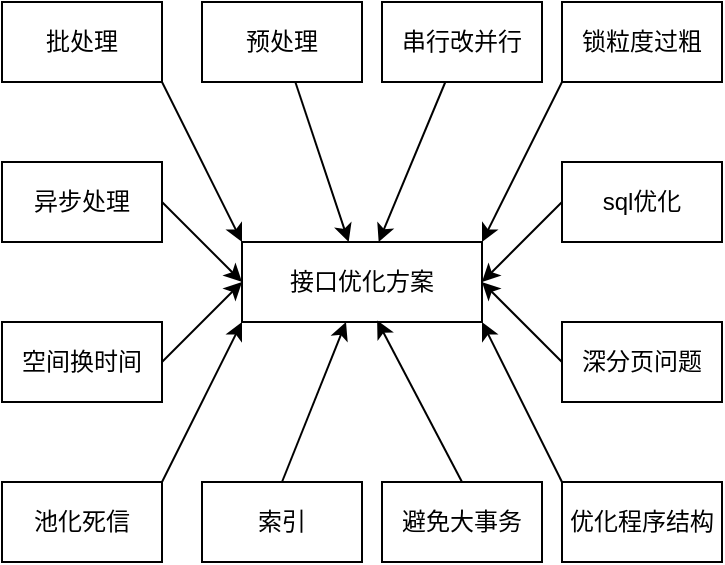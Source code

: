 <mxfile version="21.1.2" type="device">
  <diagram name="第 1 页" id="tl9_q8l0X8SyvnyOfBYp">
    <mxGraphModel dx="1036" dy="614" grid="1" gridSize="10" guides="1" tooltips="1" connect="1" arrows="1" fold="1" page="1" pageScale="1" pageWidth="583" pageHeight="827" math="0" shadow="0">
      <root>
        <mxCell id="0" />
        <mxCell id="1" parent="0" />
        <mxCell id="AXvb8WzQYOFzVX9tKs6P-1" value="接口优化方案" style="rounded=0;whiteSpace=wrap;html=1;" vertex="1" parent="1">
          <mxGeometry x="240" y="240" width="120" height="40" as="geometry" />
        </mxCell>
        <mxCell id="AXvb8WzQYOFzVX9tKs6P-21" style="rounded=0;orthogonalLoop=1;jettySize=auto;html=1;exitX=1;exitY=0.5;exitDx=0;exitDy=0;entryX=0;entryY=0.5;entryDx=0;entryDy=0;" edge="1" parent="1" source="AXvb8WzQYOFzVX9tKs6P-2" target="AXvb8WzQYOFzVX9tKs6P-1">
          <mxGeometry relative="1" as="geometry" />
        </mxCell>
        <mxCell id="AXvb8WzQYOFzVX9tKs6P-2" value="异步处理" style="rounded=0;whiteSpace=wrap;html=1;" vertex="1" parent="1">
          <mxGeometry x="120" y="200" width="80" height="40" as="geometry" />
        </mxCell>
        <mxCell id="AXvb8WzQYOFzVX9tKs6P-22" style="rounded=0;orthogonalLoop=1;jettySize=auto;html=1;exitX=1;exitY=0.5;exitDx=0;exitDy=0;" edge="1" parent="1" source="AXvb8WzQYOFzVX9tKs6P-4">
          <mxGeometry relative="1" as="geometry">
            <mxPoint x="240" y="260" as="targetPoint" />
          </mxGeometry>
        </mxCell>
        <mxCell id="AXvb8WzQYOFzVX9tKs6P-4" value="空间换时间" style="rounded=0;whiteSpace=wrap;html=1;" vertex="1" parent="1">
          <mxGeometry x="120" y="280" width="80" height="40" as="geometry" />
        </mxCell>
        <mxCell id="AXvb8WzQYOFzVX9tKs6P-23" style="rounded=0;orthogonalLoop=1;jettySize=auto;html=1;exitX=1;exitY=0;exitDx=0;exitDy=0;entryX=0;entryY=1;entryDx=0;entryDy=0;" edge="1" parent="1" source="AXvb8WzQYOFzVX9tKs6P-5" target="AXvb8WzQYOFzVX9tKs6P-1">
          <mxGeometry relative="1" as="geometry" />
        </mxCell>
        <mxCell id="AXvb8WzQYOFzVX9tKs6P-5" value="池化死信" style="rounded=0;whiteSpace=wrap;html=1;" vertex="1" parent="1">
          <mxGeometry x="120" y="360" width="80" height="40" as="geometry" />
        </mxCell>
        <mxCell id="AXvb8WzQYOFzVX9tKs6P-18" style="rounded=0;orthogonalLoop=1;jettySize=auto;html=1;exitX=0;exitY=1;exitDx=0;exitDy=0;entryX=1;entryY=0;entryDx=0;entryDy=0;" edge="1" parent="1" source="AXvb8WzQYOFzVX9tKs6P-6" target="AXvb8WzQYOFzVX9tKs6P-1">
          <mxGeometry relative="1" as="geometry" />
        </mxCell>
        <mxCell id="AXvb8WzQYOFzVX9tKs6P-6" value="锁粒度过粗" style="rounded=0;whiteSpace=wrap;html=1;" vertex="1" parent="1">
          <mxGeometry x="400" y="120" width="80" height="40" as="geometry" />
        </mxCell>
        <mxCell id="AXvb8WzQYOFzVX9tKs6P-15" style="rounded=0;orthogonalLoop=1;jettySize=auto;html=1;exitX=1;exitY=1;exitDx=0;exitDy=0;entryX=0;entryY=0;entryDx=0;entryDy=0;" edge="1" parent="1" source="AXvb8WzQYOFzVX9tKs6P-7" target="AXvb8WzQYOFzVX9tKs6P-1">
          <mxGeometry relative="1" as="geometry" />
        </mxCell>
        <mxCell id="AXvb8WzQYOFzVX9tKs6P-7" value="批处理" style="rounded=0;whiteSpace=wrap;html=1;" vertex="1" parent="1">
          <mxGeometry x="120" y="120" width="80" height="40" as="geometry" />
        </mxCell>
        <mxCell id="AXvb8WzQYOFzVX9tKs6P-19" style="rounded=0;orthogonalLoop=1;jettySize=auto;html=1;exitX=0;exitY=0.5;exitDx=0;exitDy=0;entryX=1;entryY=0.5;entryDx=0;entryDy=0;" edge="1" parent="1" source="AXvb8WzQYOFzVX9tKs6P-8" target="AXvb8WzQYOFzVX9tKs6P-1">
          <mxGeometry relative="1" as="geometry" />
        </mxCell>
        <mxCell id="AXvb8WzQYOFzVX9tKs6P-8" value="sql优化" style="rounded=0;whiteSpace=wrap;html=1;" vertex="1" parent="1">
          <mxGeometry x="400" y="200" width="80" height="40" as="geometry" />
        </mxCell>
        <mxCell id="AXvb8WzQYOFzVX9tKs6P-20" style="rounded=0;orthogonalLoop=1;jettySize=auto;html=1;exitX=0;exitY=0.5;exitDx=0;exitDy=0;" edge="1" parent="1" source="AXvb8WzQYOFzVX9tKs6P-9">
          <mxGeometry relative="1" as="geometry">
            <mxPoint x="360" y="260" as="targetPoint" />
          </mxGeometry>
        </mxCell>
        <mxCell id="AXvb8WzQYOFzVX9tKs6P-9" value="深分页问题" style="rounded=0;whiteSpace=wrap;html=1;" vertex="1" parent="1">
          <mxGeometry x="400" y="280" width="80" height="40" as="geometry" />
        </mxCell>
        <mxCell id="AXvb8WzQYOFzVX9tKs6P-26" style="rounded=0;orthogonalLoop=1;jettySize=auto;html=1;exitX=0;exitY=0;exitDx=0;exitDy=0;entryX=1;entryY=1;entryDx=0;entryDy=0;" edge="1" parent="1" source="AXvb8WzQYOFzVX9tKs6P-10" target="AXvb8WzQYOFzVX9tKs6P-1">
          <mxGeometry relative="1" as="geometry" />
        </mxCell>
        <mxCell id="AXvb8WzQYOFzVX9tKs6P-10" value="优化程序结构" style="rounded=0;whiteSpace=wrap;html=1;" vertex="1" parent="1">
          <mxGeometry x="400" y="360" width="80" height="40" as="geometry" />
        </mxCell>
        <mxCell id="AXvb8WzQYOFzVX9tKs6P-16" value="" style="rounded=0;orthogonalLoop=1;jettySize=auto;html=1;" edge="1" parent="1" source="AXvb8WzQYOFzVX9tKs6P-11" target="AXvb8WzQYOFzVX9tKs6P-1">
          <mxGeometry relative="1" as="geometry" />
        </mxCell>
        <mxCell id="AXvb8WzQYOFzVX9tKs6P-11" value="预处理" style="rounded=0;whiteSpace=wrap;html=1;" vertex="1" parent="1">
          <mxGeometry x="220" y="120" width="80" height="40" as="geometry" />
        </mxCell>
        <mxCell id="AXvb8WzQYOFzVX9tKs6P-17" value="" style="rounded=0;orthogonalLoop=1;jettySize=auto;html=1;" edge="1" parent="1" source="AXvb8WzQYOFzVX9tKs6P-12" target="AXvb8WzQYOFzVX9tKs6P-1">
          <mxGeometry relative="1" as="geometry" />
        </mxCell>
        <mxCell id="AXvb8WzQYOFzVX9tKs6P-12" value="串行改并行" style="rounded=0;whiteSpace=wrap;html=1;" vertex="1" parent="1">
          <mxGeometry x="310" y="120" width="80" height="40" as="geometry" />
        </mxCell>
        <mxCell id="AXvb8WzQYOFzVX9tKs6P-24" style="rounded=0;orthogonalLoop=1;jettySize=auto;html=1;exitX=0.5;exitY=0;exitDx=0;exitDy=0;" edge="1" parent="1" source="AXvb8WzQYOFzVX9tKs6P-13" target="AXvb8WzQYOFzVX9tKs6P-1">
          <mxGeometry relative="1" as="geometry">
            <mxPoint x="300" y="280" as="targetPoint" />
          </mxGeometry>
        </mxCell>
        <mxCell id="AXvb8WzQYOFzVX9tKs6P-13" value="索引" style="rounded=0;whiteSpace=wrap;html=1;" vertex="1" parent="1">
          <mxGeometry x="220" y="360" width="80" height="40" as="geometry" />
        </mxCell>
        <mxCell id="AXvb8WzQYOFzVX9tKs6P-25" style="rounded=0;orthogonalLoop=1;jettySize=auto;html=1;exitX=0.5;exitY=0;exitDx=0;exitDy=0;entryX=0.563;entryY=0.98;entryDx=0;entryDy=0;entryPerimeter=0;" edge="1" parent="1" source="AXvb8WzQYOFzVX9tKs6P-14" target="AXvb8WzQYOFzVX9tKs6P-1">
          <mxGeometry relative="1" as="geometry">
            <mxPoint x="300" y="280" as="targetPoint" />
          </mxGeometry>
        </mxCell>
        <mxCell id="AXvb8WzQYOFzVX9tKs6P-14" value="避免大事务" style="rounded=0;whiteSpace=wrap;html=1;" vertex="1" parent="1">
          <mxGeometry x="310" y="360" width="80" height="40" as="geometry" />
        </mxCell>
      </root>
    </mxGraphModel>
  </diagram>
</mxfile>
